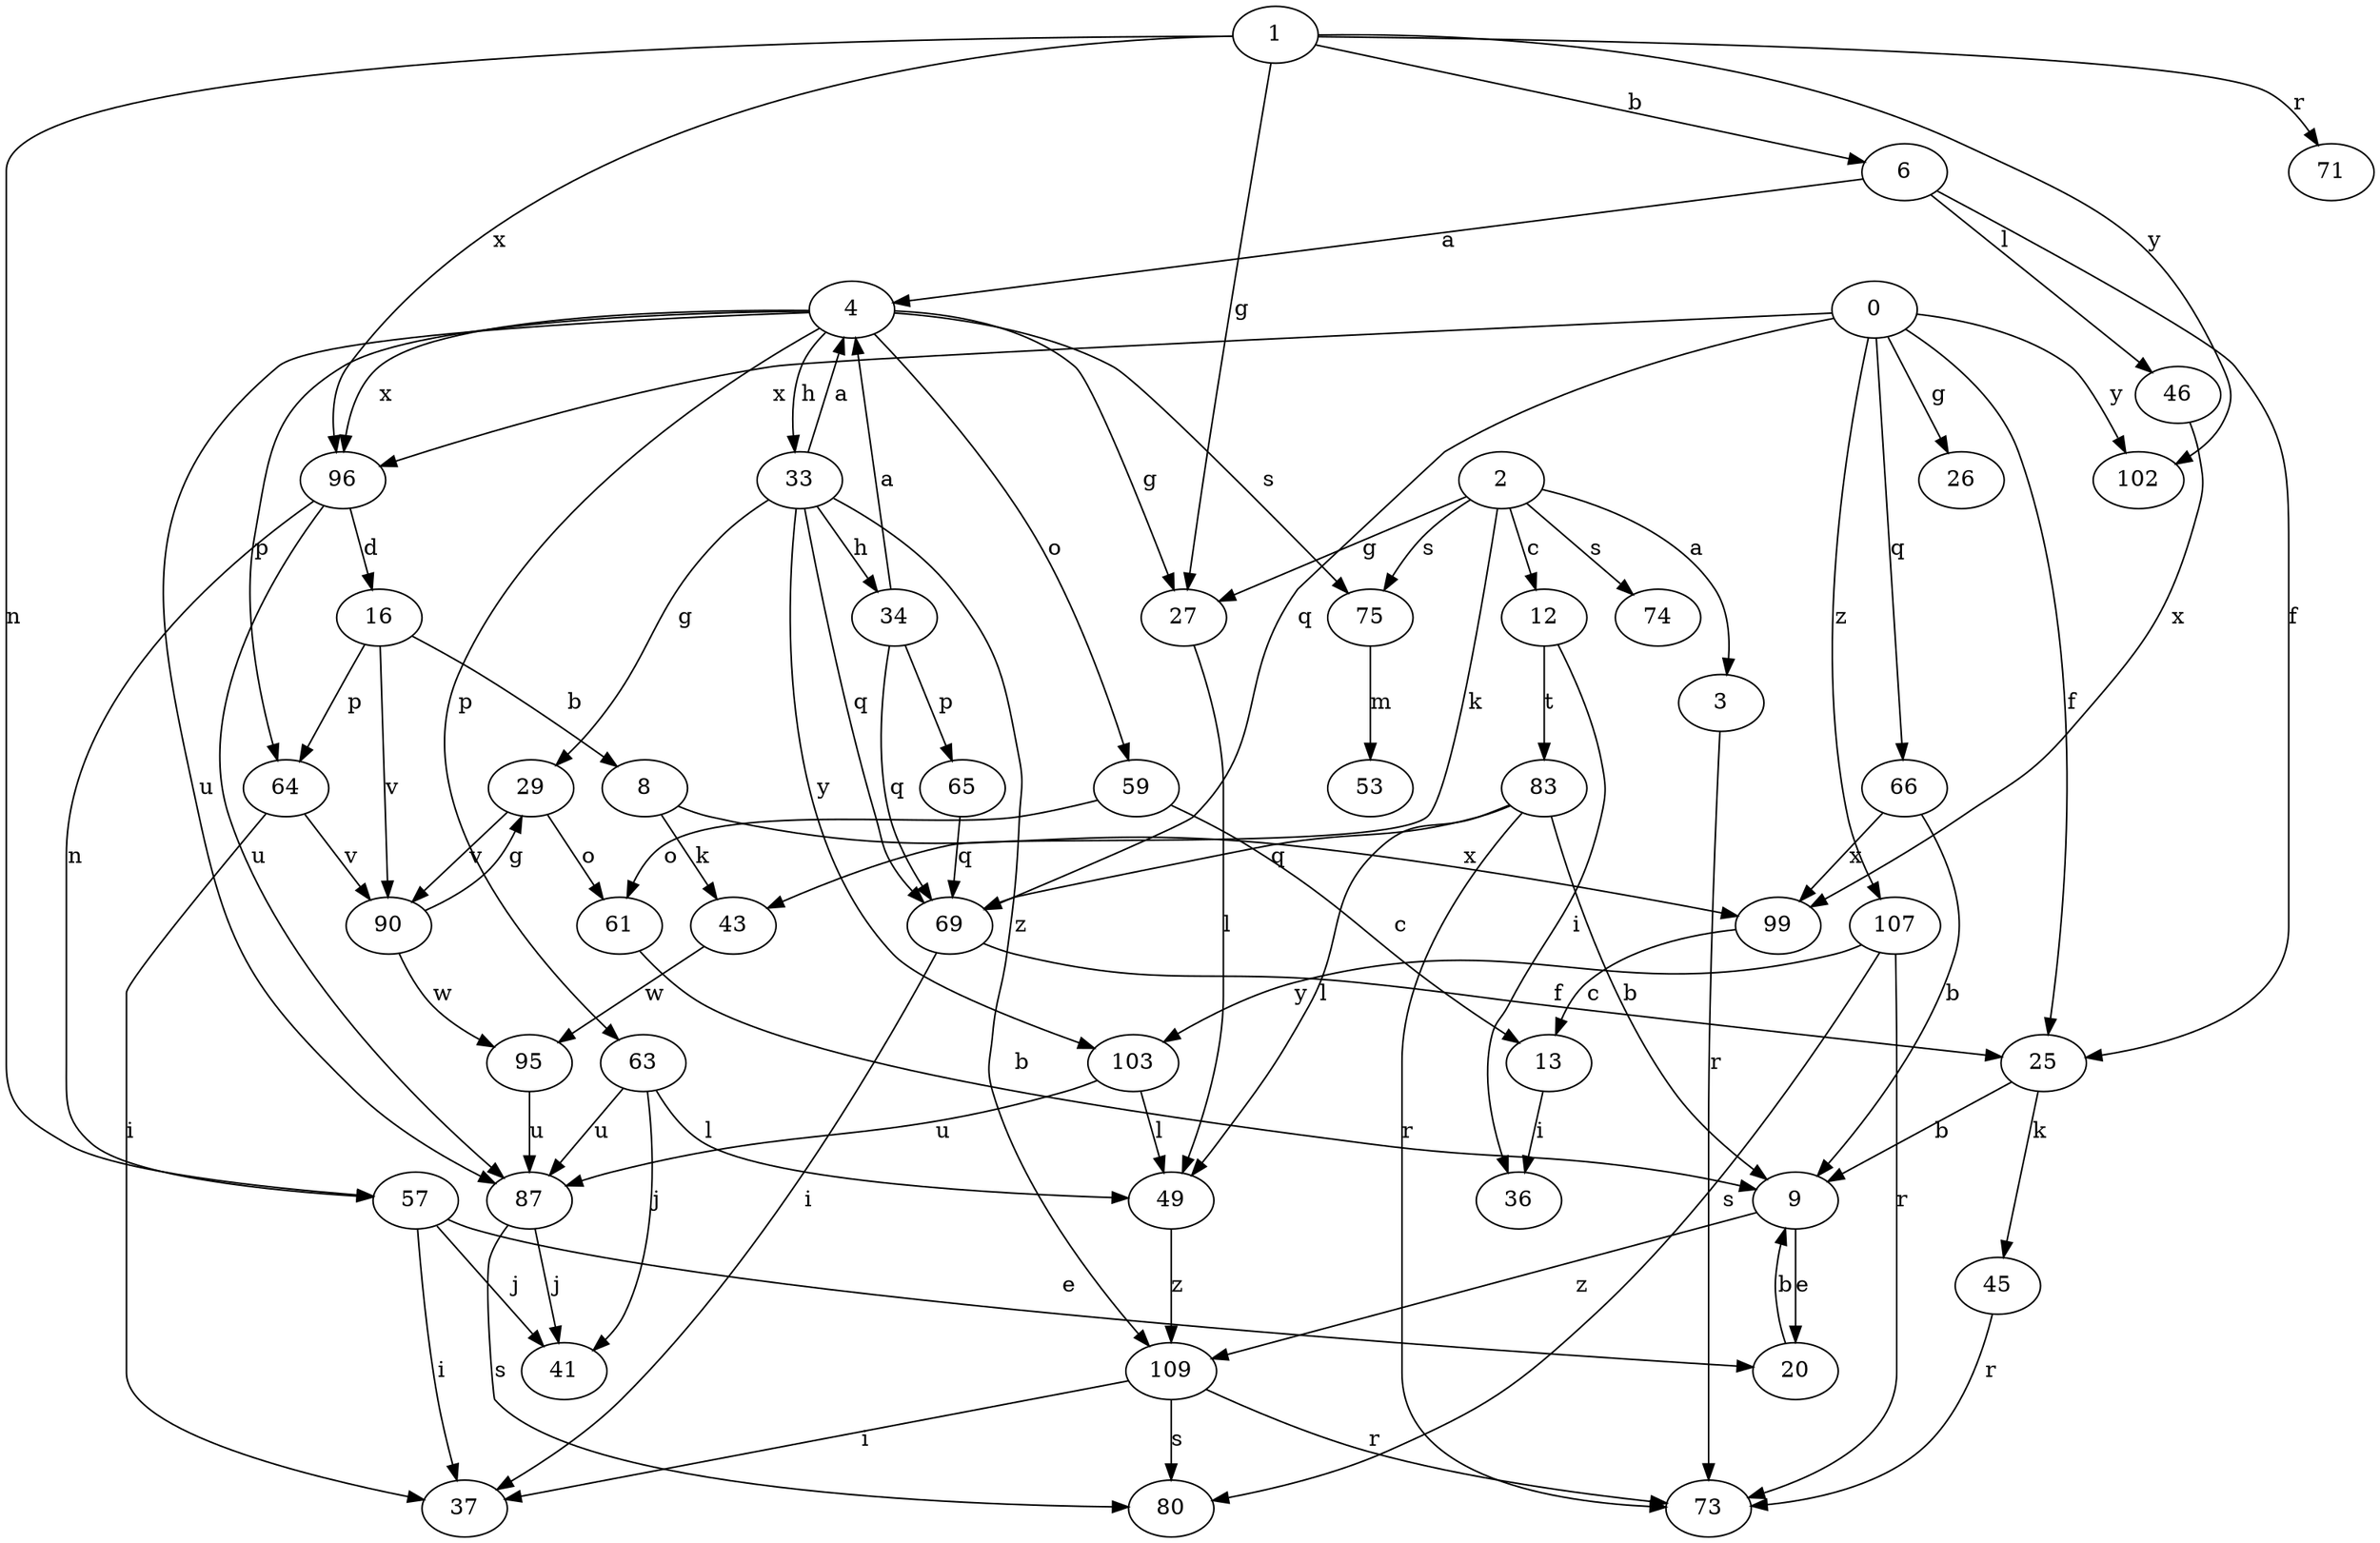 strict digraph  {
1;
2;
3;
4;
6;
8;
9;
12;
13;
16;
20;
0;
25;
26;
27;
29;
33;
34;
36;
37;
41;
43;
45;
46;
49;
53;
57;
59;
61;
63;
64;
65;
66;
69;
71;
73;
74;
75;
80;
83;
87;
90;
95;
96;
99;
102;
103;
107;
109;
1 -> 6  [label=b];
1 -> 27  [label=g];
1 -> 57  [label=n];
1 -> 71  [label=r];
1 -> 96  [label=x];
1 -> 102  [label=y];
2 -> 3  [label=a];
2 -> 12  [label=c];
2 -> 27  [label=g];
2 -> 43  [label=k];
2 -> 74  [label=s];
2 -> 75  [label=s];
3 -> 73  [label=r];
4 -> 27  [label=g];
4 -> 33  [label=h];
4 -> 59  [label=o];
4 -> 63  [label=p];
4 -> 64  [label=p];
4 -> 75  [label=s];
4 -> 87  [label=u];
4 -> 96  [label=x];
6 -> 4  [label=a];
6 -> 25  [label=f];
6 -> 46  [label=l];
8 -> 43  [label=k];
8 -> 99  [label=x];
9 -> 20  [label=e];
9 -> 109  [label=z];
12 -> 36  [label=i];
12 -> 83  [label=t];
13 -> 36  [label=i];
16 -> 8  [label=b];
16 -> 64  [label=p];
16 -> 90  [label=v];
20 -> 9  [label=b];
0 -> 25  [label=f];
0 -> 26  [label=g];
0 -> 66  [label=q];
0 -> 69  [label=q];
0 -> 96  [label=x];
0 -> 102  [label=y];
0 -> 107  [label=z];
25 -> 9  [label=b];
25 -> 45  [label=k];
27 -> 49  [label=l];
29 -> 61  [label=o];
29 -> 90  [label=v];
33 -> 4  [label=a];
33 -> 29  [label=g];
33 -> 34  [label=h];
33 -> 69  [label=q];
33 -> 103  [label=y];
33 -> 109  [label=z];
34 -> 4  [label=a];
34 -> 65  [label=p];
34 -> 69  [label=q];
43 -> 95  [label=w];
45 -> 73  [label=r];
46 -> 99  [label=x];
49 -> 109  [label=z];
57 -> 20  [label=e];
57 -> 37  [label=i];
57 -> 41  [label=j];
59 -> 13  [label=c];
59 -> 61  [label=o];
61 -> 9  [label=b];
63 -> 41  [label=j];
63 -> 49  [label=l];
63 -> 87  [label=u];
64 -> 37  [label=i];
64 -> 90  [label=v];
65 -> 69  [label=q];
66 -> 9  [label=b];
66 -> 99  [label=x];
69 -> 25  [label=f];
69 -> 37  [label=i];
75 -> 53  [label=m];
83 -> 9  [label=b];
83 -> 49  [label=l];
83 -> 69  [label=q];
83 -> 73  [label=r];
87 -> 41  [label=j];
87 -> 80  [label=s];
90 -> 29  [label=g];
90 -> 95  [label=w];
95 -> 87  [label=u];
96 -> 16  [label=d];
96 -> 57  [label=n];
96 -> 87  [label=u];
99 -> 13  [label=c];
103 -> 49  [label=l];
103 -> 87  [label=u];
107 -> 73  [label=r];
107 -> 80  [label=s];
107 -> 103  [label=y];
109 -> 37  [label=i];
109 -> 73  [label=r];
109 -> 80  [label=s];
}
